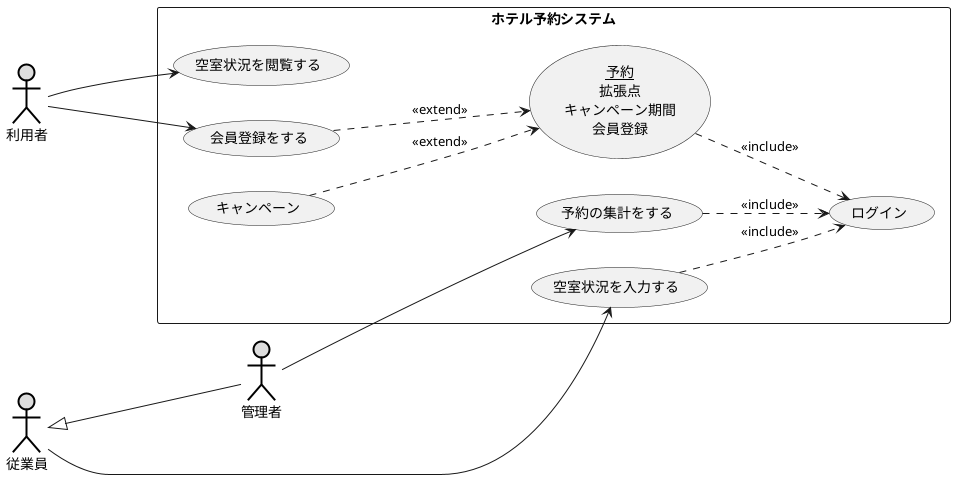 @startuml ユースケース図
left to right direction

     actor 利用者 as a #DDDDDD;line:black;line.bold;
     actor 従業員 as b #DDDDDD;line:black;line.bold;
     actor 管理者 as c #DDDDDD;line:black;line.bold;

rectangle ホテル予約システム {
usecase 空室状況を閲覧する as d
usecase 予約の集計をする as e
usecase 会員登録をする as f
usecase (<u>予約</u>\n拡張点\nキャンペーン期間\n会員登録) as g
usecase ログイン as h
usecase 空室状況を入力する as i
usecase キャンペーン as j
}
a--->f
j ...>(g) : <<extend>>
a--->d
b<|---c
c--->e
b-->i
f ...>(g) : <<extend>>
g ..>(h) : <<include>>
e ..>(h) : <<include>>
i ..>(h) : <<include>>

@enduml